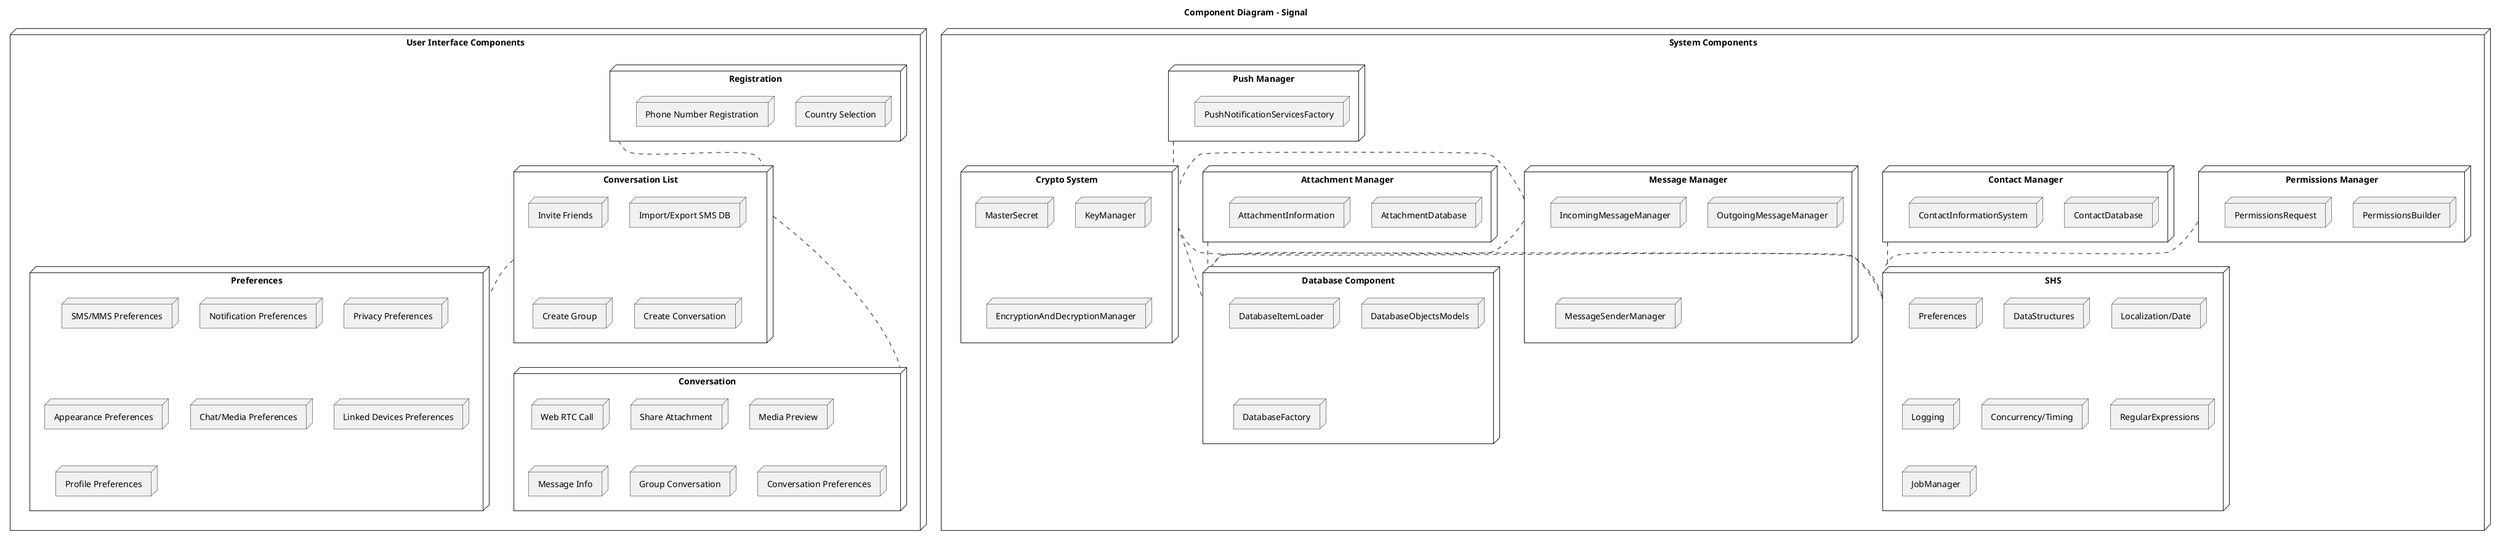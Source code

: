 ' https://www.planttext.com/
@startuml

title Component Diagram - Signal

node "User Interface Components" as UIC {
  ' This is the screen the user sees the first time they use the app, before they create their profile.
  node "Registration" as RE {
    ' User must select their country from a list.
    node "Country Selection"
    ' User registers their phone number with the app.
    node "Phone Number Registration"
  }

  ' This is the screen a regiestered user sees when they open the app. It displays a searcheable list of the user's conversations.
  node "Conversation List" as CL {
    ' Allows the user to import their chat history from the device's messaging database.
    node "Import/Export SMS DB"
    ' Allows the user to invite others to use Signal via an invite URL, an external application (ex. Facebook) or SMS.
    node "Invite Friends"
    ' Creates a new group conversations with the specified name, photo and group memebers.
    node "Create Group"
    ' Creates a new one-on-one conversation with a contact selected from the user's contact list.
    node "Create Conversation"
  }

  ' This is the application preferences menu, accessed from the conversation list view.
  node "Preferences" as PR {
    ' Allows the user to set Signal as their default SMS app, request delivery reports and enabe WiFi calling compatibility mode.
    node "SMS/MMS Preferences"
    ' Allows user to customize app notifications, including toggles to enable or disable vibration, sounds and LEDs.
    node "Notification Preferences"
    ' Allows user to enable password-protection, block screenshots, disable keyboard learning, relay calls through Signal servers, toggle read receipts and view blocked contacts.
    node "Privacy Preferences"
    ' Allows user to change the theme and language of the app.
    node "Appearance Preferences"
    ' Allows user to specify media auto-download settings, chat settings (ex. font size) and whether old messages should be deleted.
    node "Chat/Media Preferences"
    ' Allows user to link another device using Signal by scanning a QR code.
    node "Linked Devices Preferences"
    ' Allows user to change their profile avatar and display name.
    node "Profile Preferences"
  }

  ' This is the view of a single conversation, showing all sent and received messages.
  node "Conversation" as CO {
    ' Starts an audio and/or video call using the WebRTC communication protocol.
    node "Web RTC Call"
    ' Allows user to send attachments, including pictures, audio clips and gifs.
    node "Share Attachment"
    ' Provides a preview and edit functionality of an attachment to be sent, such as a photo.
    node "Media Preview"
    ' Gives details of a particular message, including the timestamp, delivery method and recipients.
    node "Message Info"
    ' A conversation that can have a group name, group photo and multiple members.
    node "Group Conversation"
    ' Preferences menu for a single conversation, with options to mute the conversation and set notification settings.
    node "Conversation Preferences"
  }

  RE .. CL
  CL .. PR
  CL .. CO
}

node "System Components" as SC {
    node "Database Component" as DBS {
      node "DatabaseItemLoader" as DBSL
      node "DatabaseObjectsModels" as DBSM
      node "DatabaseFactory" as DBSF
    }

    node "Permissions Manager" as PRS {
      node "PermissionsBuilder" as PRBR
      node "PermissionsRequest" as PREQ
    }
    PRS .. SHS

    node "Contact Manager" as COS {
      node "ContactDatabase" as CODB
      node "ContactInformationSystem" as COCIS
    }
    COS .. SHS
    
    node "Crypto System" as ENS {
      node "MasterSecret" as ENSM
      node "KeyManager" as ENKM
      node "EncryptionAndDecryptionManager" as ENED
    }
    ENS .. SHS
    ENS ... DBS

    node "Shared Services" as SHS {
      node "Preferences" as PRF
      node "DataStructures" as DSS
      node "Localization/Date" as LAN
      node "Logging" as LOG
      node "Concurrency/Timing" as CRT
      node "RegularExpressions" as REG
      node "JobManager" as JBM
    }
    SHS .. DBS
    
    node "Message Manager" as MMS {
      node "IncomingMessageManager" as IMMS
      node "OutgoingMessageManager" as OMMS
      node "MessageSenderManager" as MMMS
    }
    MMS .. DBS
    MMS .. ENS

    node "Attachment Manager" as ACS {
      node "AttachmentDatabase" as ACSD
      node "AttachmentInformation" as ACSI
    }
    ACS .. DBS

    node "Push Manager" as PMS {
      node "PushNotificationServicesFactory" as PMSF
    }
    PMS .. ENS
}

@enduml
